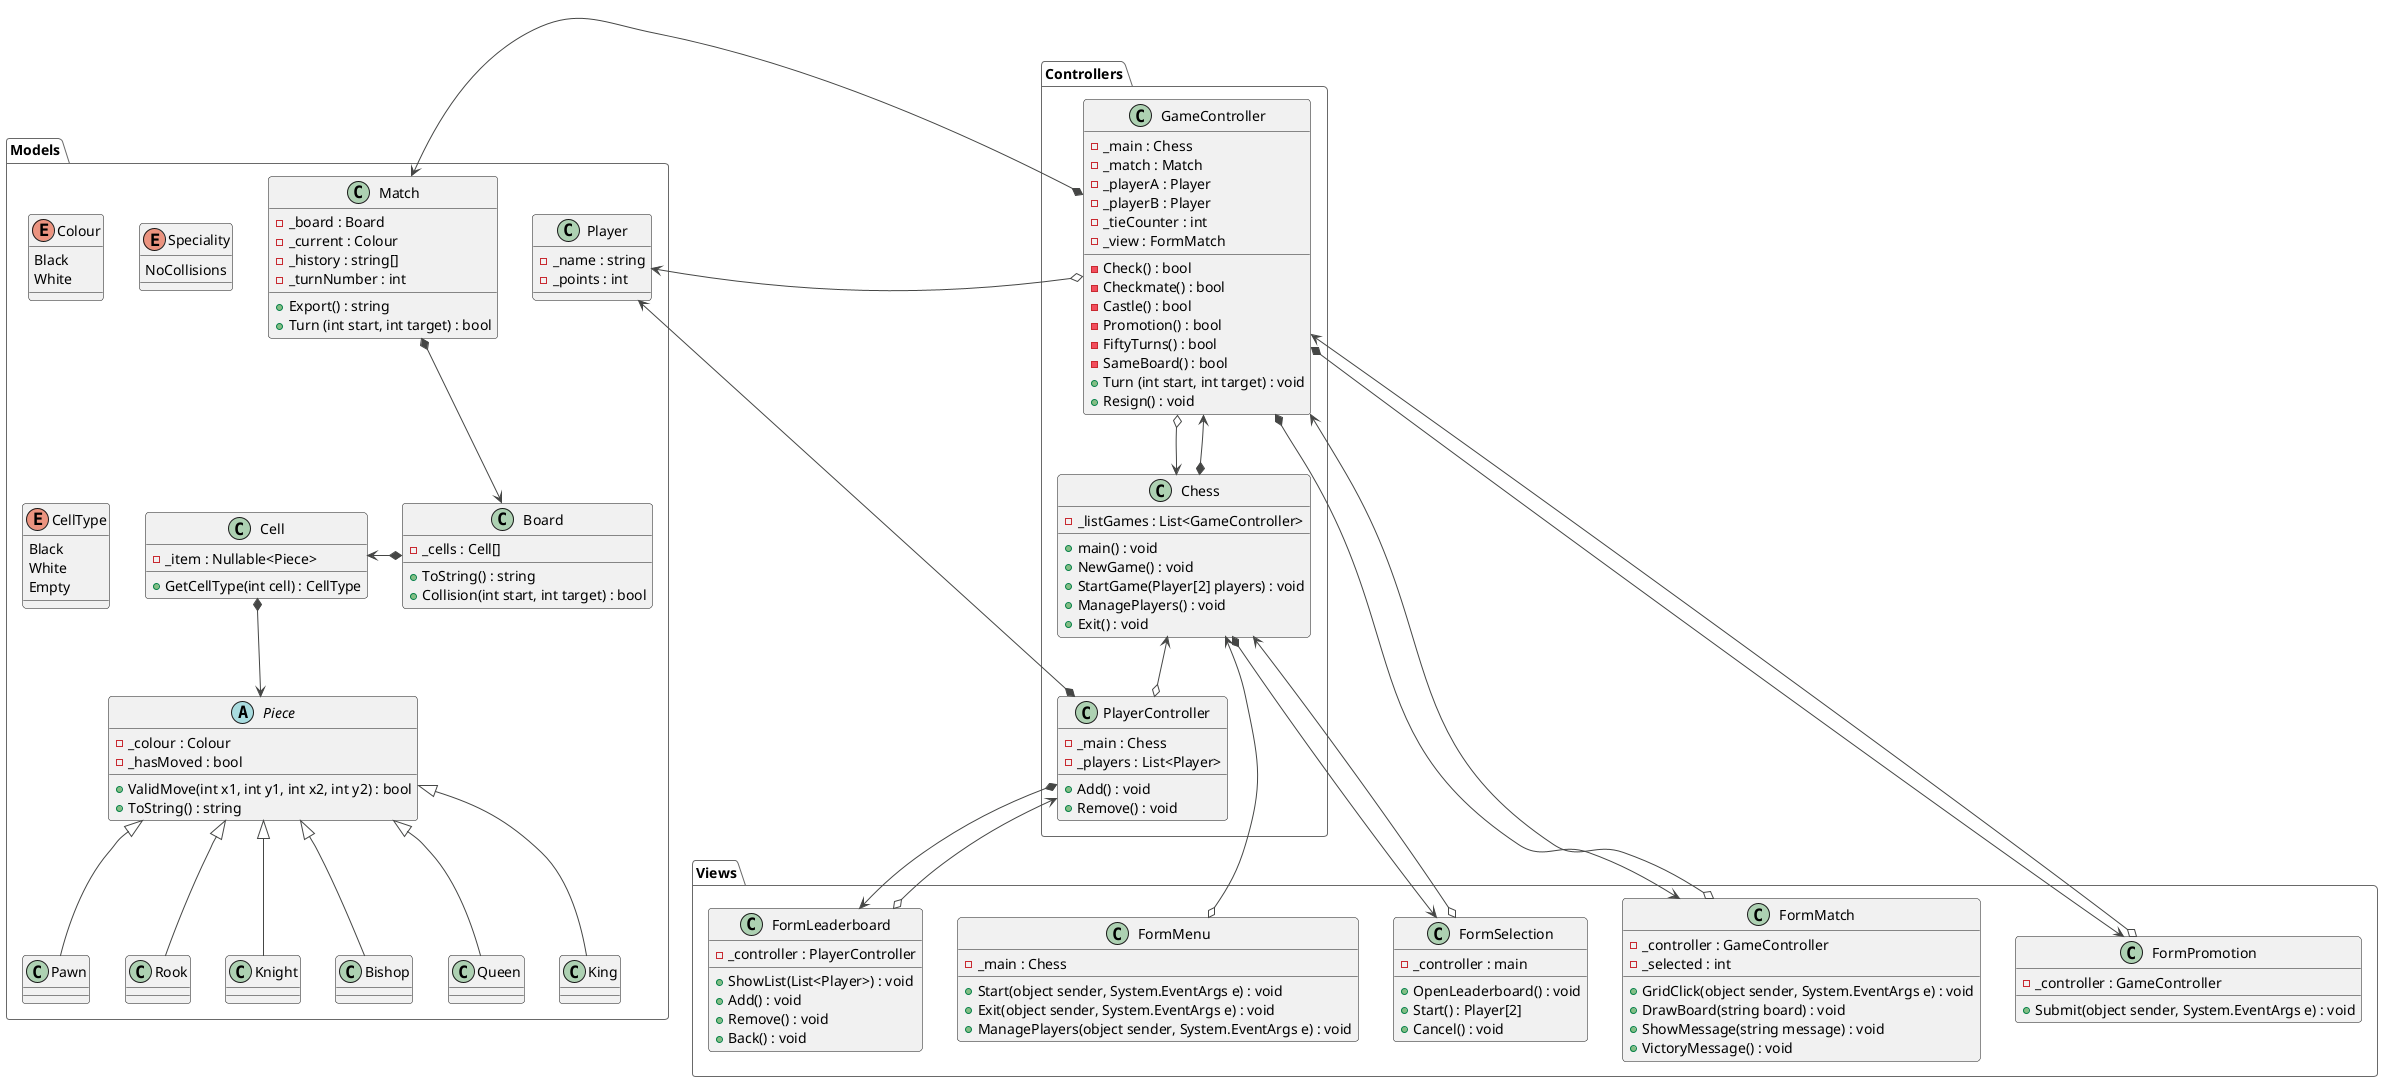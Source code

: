 @startuml Class
!theme vibrant

'https://plantuml.com/class-diagram
package Models {
    abstract class Piece {
        - _colour : Colour
        - _hasMoved : bool
        + ValidMove(int x1, int y1, int x2, int y2) : bool
        + ToString() : string
    }

    class Pawn extends Piece {
    }

    class Rook  extends Piece {

    }

    class Knight extends Piece {

    }

    class Bishop extends Piece {

    }

    class Queen extends Piece {

    }

    class King extends Piece {
    }
    
    class Match {
        - _board : Board
        - _current : Colour
        - _history : string[]
        - _turnNumber : int
        + Export() : string
        + Turn (int start, int target) : bool
        
    }
    class Board {
        - _cells : Cell[]
        + ToString() : string
        + Collision(int start, int target) : bool
    }
    class Cell {
        - _item : Nullable<Piece>
        + GetCellType(int cell) : CellType
    }
    
    class Player {
        - _name : string
        - _points : int
    }
    enum Colour {
        Black
        White
    }
    enum Speciality {
        NoCollisions
    }
    enum CellType {
    Black
    White
    Empty
    }
        

    Match *--> Board
    Board *-left-> Cell
    Cell *--> Piece
}

package Controllers {
    class Chess {
        - _listGames : List<GameController>
        + main() : void 
        + NewGame() : void
        + StartGame(Player[2] players) : void
        + ManagePlayers() : void
        + Exit() : void
    }

    class GameController  {
        - _main : Chess
        - _match : Match
        - _playerA : Player
        - _playerB : Player
        - _tieCounter : int
        - _view : FormMatch
        - Check() : bool
        - Checkmate() : bool
        - Castle() : bool
        - Promotion() : bool 
        - FiftyTurns() : bool
        - SameBoard() : bool
        + Turn (int start, int target) : void
        + Resign() : void
    }

    class PlayerController {
        - _main : Chess
        - _players : List<Player>
        + Add() : void
        + Remove() : void
    }

    Chess *--> GameController
    GameController o--> Chess
    PlayerController o-up-> Chess
}

package Views {
    class FormMenu {
        - _main : Chess
        + Start(object sender, System.EventArgs e) : void
        + Exit(object sender, System.EventArgs e) : void
        + ManagePlayers(object sender, System.EventArgs e) : void
    }
    class FormMatch {
        - _controller : GameController
        - _selected : int
        + GridClick(object sender, System.EventArgs e) : void
        + DrawBoard(string board) : void
        + ShowMessage(string message) : void
        + VictoryMessage() : void
    }
    
    class FormLeaderboard {
        - _controller : PlayerController
        + ShowList(List<Player>) : void
        + Add() : void
        + Remove() : void 
        + Back() : void
    }
    class FormPromotion {
        - _controller : GameController
        + Submit(object sender, System.EventArgs e) : void
    }
    class FormSelection {
        - _controller : main
        + OpenLeaderboard() : void
        + Start() : Player[2]
        + Cancel() : void
    }
    
}

GameController *-left-> Match
GameController o-left-> Player
PlayerController *-left-> Player
Chess *-down-> FormSelection
GameController *-down-> FormMatch
PlayerController *-down-> FormLeaderboard
GameController *-down-> FormPromotion
FormMatch o-up-> GameController
FormLeaderboard o-up-> PlayerController
FormPromotion o-up-> GameController
FormMenu o-up-> Chess
FormSelection o-up-> Chess

@enduml